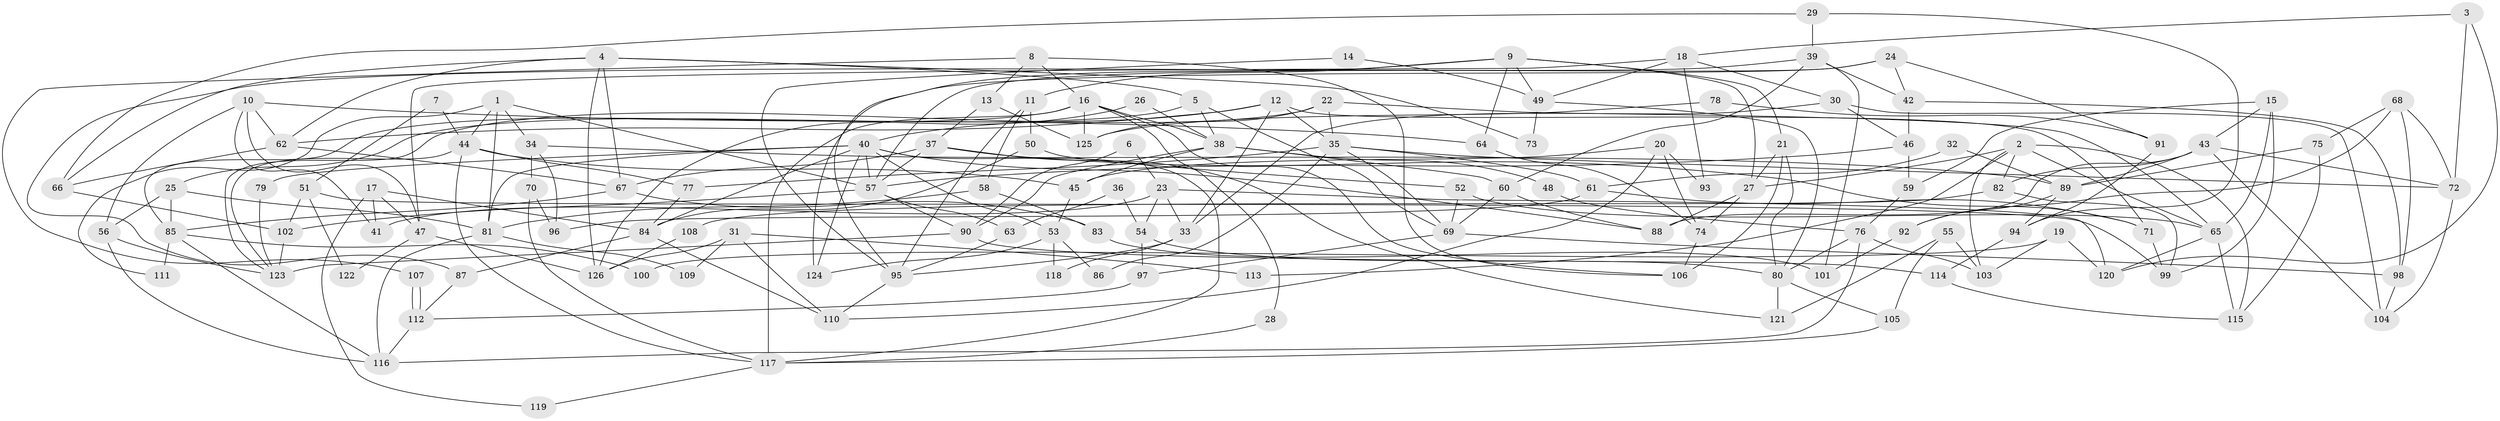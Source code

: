 // coarse degree distribution, {9: 0.03529411764705882, 8: 0.10588235294117647, 3: 0.17647058823529413, 6: 0.09411764705882353, 2: 0.16470588235294117, 7: 0.09411764705882353, 5: 0.11764705882352941, 4: 0.18823529411764706, 10: 0.023529411764705882}
// Generated by graph-tools (version 1.1) at 2025/52/02/27/25 19:52:05]
// undirected, 126 vertices, 252 edges
graph export_dot {
graph [start="1"]
  node [color=gray90,style=filled];
  1;
  2;
  3;
  4;
  5;
  6;
  7;
  8;
  9;
  10;
  11;
  12;
  13;
  14;
  15;
  16;
  17;
  18;
  19;
  20;
  21;
  22;
  23;
  24;
  25;
  26;
  27;
  28;
  29;
  30;
  31;
  32;
  33;
  34;
  35;
  36;
  37;
  38;
  39;
  40;
  41;
  42;
  43;
  44;
  45;
  46;
  47;
  48;
  49;
  50;
  51;
  52;
  53;
  54;
  55;
  56;
  57;
  58;
  59;
  60;
  61;
  62;
  63;
  64;
  65;
  66;
  67;
  68;
  69;
  70;
  71;
  72;
  73;
  74;
  75;
  76;
  77;
  78;
  79;
  80;
  81;
  82;
  83;
  84;
  85;
  86;
  87;
  88;
  89;
  90;
  91;
  92;
  93;
  94;
  95;
  96;
  97;
  98;
  99;
  100;
  101;
  102;
  103;
  104;
  105;
  106;
  107;
  108;
  109;
  110;
  111;
  112;
  113;
  114;
  115;
  116;
  117;
  118;
  119;
  120;
  121;
  122;
  123;
  124;
  125;
  126;
  1 -- 44;
  1 -- 34;
  1 -- 57;
  1 -- 81;
  1 -- 111;
  2 -- 82;
  2 -- 65;
  2 -- 27;
  2 -- 103;
  2 -- 113;
  2 -- 115;
  3 -- 72;
  3 -- 18;
  3 -- 120;
  4 -- 5;
  4 -- 62;
  4 -- 66;
  4 -- 67;
  4 -- 73;
  4 -- 126;
  5 -- 25;
  5 -- 38;
  5 -- 69;
  6 -- 23;
  6 -- 90;
  7 -- 51;
  7 -- 44;
  8 -- 16;
  8 -- 106;
  8 -- 13;
  8 -- 107;
  9 -- 27;
  9 -- 95;
  9 -- 11;
  9 -- 21;
  9 -- 49;
  9 -- 64;
  10 -- 64;
  10 -- 56;
  10 -- 41;
  10 -- 47;
  10 -- 62;
  11 -- 95;
  11 -- 50;
  11 -- 58;
  12 -- 40;
  12 -- 62;
  12 -- 33;
  12 -- 35;
  12 -- 71;
  13 -- 37;
  13 -- 125;
  14 -- 49;
  14 -- 95;
  15 -- 65;
  15 -- 43;
  15 -- 59;
  15 -- 99;
  16 -- 85;
  16 -- 125;
  16 -- 28;
  16 -- 38;
  16 -- 106;
  16 -- 117;
  17 -- 41;
  17 -- 84;
  17 -- 47;
  17 -- 119;
  18 -- 47;
  18 -- 30;
  18 -- 49;
  18 -- 93;
  19 -- 120;
  19 -- 103;
  19 -- 100;
  20 -- 45;
  20 -- 74;
  20 -- 93;
  20 -- 110;
  21 -- 27;
  21 -- 80;
  21 -- 106;
  22 -- 123;
  22 -- 35;
  22 -- 65;
  22 -- 125;
  23 -- 54;
  23 -- 120;
  23 -- 33;
  23 -- 41;
  24 -- 57;
  24 -- 42;
  24 -- 91;
  24 -- 124;
  25 -- 85;
  25 -- 81;
  25 -- 56;
  26 -- 126;
  26 -- 38;
  27 -- 88;
  27 -- 74;
  28 -- 117;
  29 -- 66;
  29 -- 39;
  29 -- 94;
  30 -- 46;
  30 -- 33;
  30 -- 104;
  31 -- 126;
  31 -- 110;
  31 -- 109;
  31 -- 113;
  32 -- 89;
  32 -- 61;
  33 -- 95;
  33 -- 118;
  34 -- 89;
  34 -- 70;
  34 -- 96;
  35 -- 69;
  35 -- 61;
  35 -- 72;
  35 -- 77;
  35 -- 86;
  36 -- 63;
  36 -- 54;
  37 -- 57;
  37 -- 67;
  37 -- 71;
  37 -- 121;
  38 -- 60;
  38 -- 45;
  38 -- 48;
  38 -- 90;
  39 -- 42;
  39 -- 60;
  39 -- 87;
  39 -- 101;
  40 -- 57;
  40 -- 81;
  40 -- 53;
  40 -- 79;
  40 -- 84;
  40 -- 88;
  40 -- 117;
  40 -- 124;
  42 -- 46;
  42 -- 98;
  43 -- 104;
  43 -- 72;
  43 -- 82;
  43 -- 88;
  43 -- 89;
  44 -- 45;
  44 -- 117;
  44 -- 77;
  44 -- 123;
  45 -- 53;
  46 -- 59;
  46 -- 57;
  47 -- 122;
  47 -- 126;
  48 -- 76;
  49 -- 73;
  49 -- 80;
  50 -- 84;
  50 -- 52;
  51 -- 99;
  51 -- 102;
  51 -- 122;
  52 -- 65;
  52 -- 69;
  53 -- 124;
  53 -- 86;
  53 -- 118;
  54 -- 97;
  54 -- 80;
  55 -- 105;
  55 -- 121;
  55 -- 103;
  56 -- 116;
  56 -- 123;
  57 -- 90;
  57 -- 63;
  57 -- 102;
  58 -- 81;
  58 -- 83;
  59 -- 76;
  60 -- 88;
  60 -- 69;
  61 -- 71;
  61 -- 96;
  62 -- 66;
  62 -- 67;
  63 -- 95;
  64 -- 74;
  65 -- 115;
  65 -- 120;
  66 -- 102;
  67 -- 83;
  67 -- 85;
  68 -- 92;
  68 -- 98;
  68 -- 72;
  68 -- 75;
  69 -- 97;
  69 -- 98;
  70 -- 117;
  70 -- 96;
  71 -- 99;
  72 -- 104;
  74 -- 106;
  75 -- 89;
  75 -- 115;
  76 -- 103;
  76 -- 80;
  76 -- 116;
  77 -- 84;
  78 -- 125;
  78 -- 91;
  79 -- 123;
  80 -- 105;
  80 -- 121;
  81 -- 116;
  81 -- 109;
  82 -- 99;
  82 -- 108;
  83 -- 101;
  84 -- 87;
  84 -- 110;
  85 -- 116;
  85 -- 100;
  85 -- 111;
  87 -- 112;
  89 -- 94;
  89 -- 92;
  90 -- 123;
  90 -- 114;
  91 -- 94;
  92 -- 101;
  94 -- 114;
  95 -- 110;
  97 -- 112;
  98 -- 104;
  102 -- 123;
  105 -- 117;
  107 -- 112;
  107 -- 112;
  108 -- 126;
  112 -- 116;
  114 -- 115;
  117 -- 119;
}
